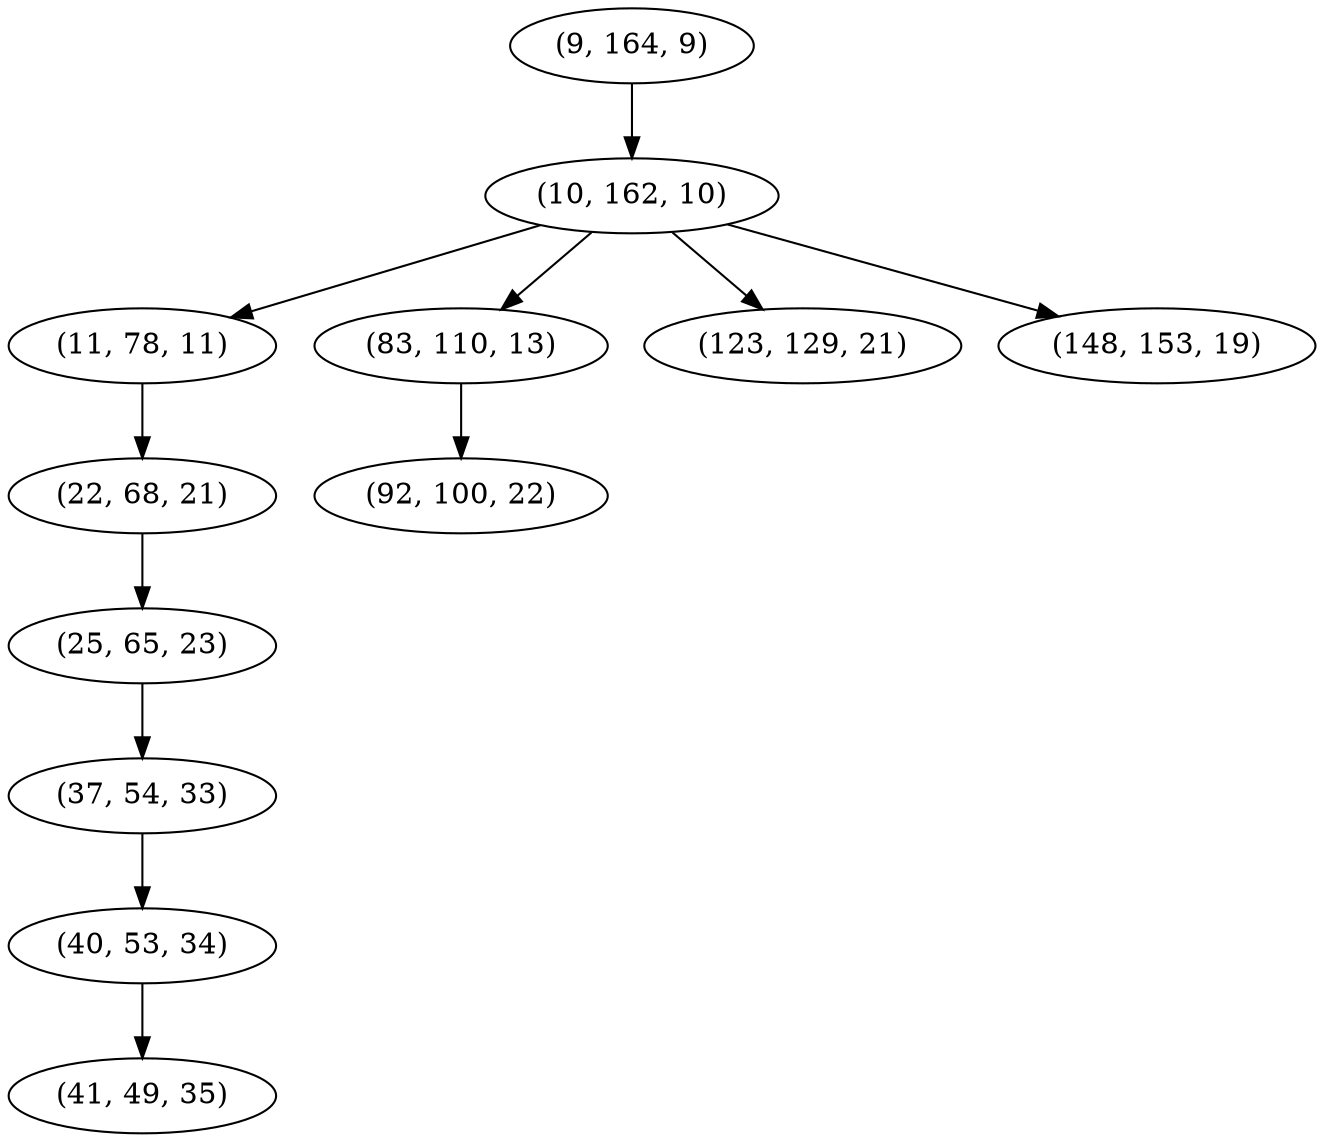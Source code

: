 digraph tree {
    "(9, 164, 9)";
    "(10, 162, 10)";
    "(11, 78, 11)";
    "(22, 68, 21)";
    "(25, 65, 23)";
    "(37, 54, 33)";
    "(40, 53, 34)";
    "(41, 49, 35)";
    "(83, 110, 13)";
    "(92, 100, 22)";
    "(123, 129, 21)";
    "(148, 153, 19)";
    "(9, 164, 9)" -> "(10, 162, 10)";
    "(10, 162, 10)" -> "(11, 78, 11)";
    "(10, 162, 10)" -> "(83, 110, 13)";
    "(10, 162, 10)" -> "(123, 129, 21)";
    "(10, 162, 10)" -> "(148, 153, 19)";
    "(11, 78, 11)" -> "(22, 68, 21)";
    "(22, 68, 21)" -> "(25, 65, 23)";
    "(25, 65, 23)" -> "(37, 54, 33)";
    "(37, 54, 33)" -> "(40, 53, 34)";
    "(40, 53, 34)" -> "(41, 49, 35)";
    "(83, 110, 13)" -> "(92, 100, 22)";
}
